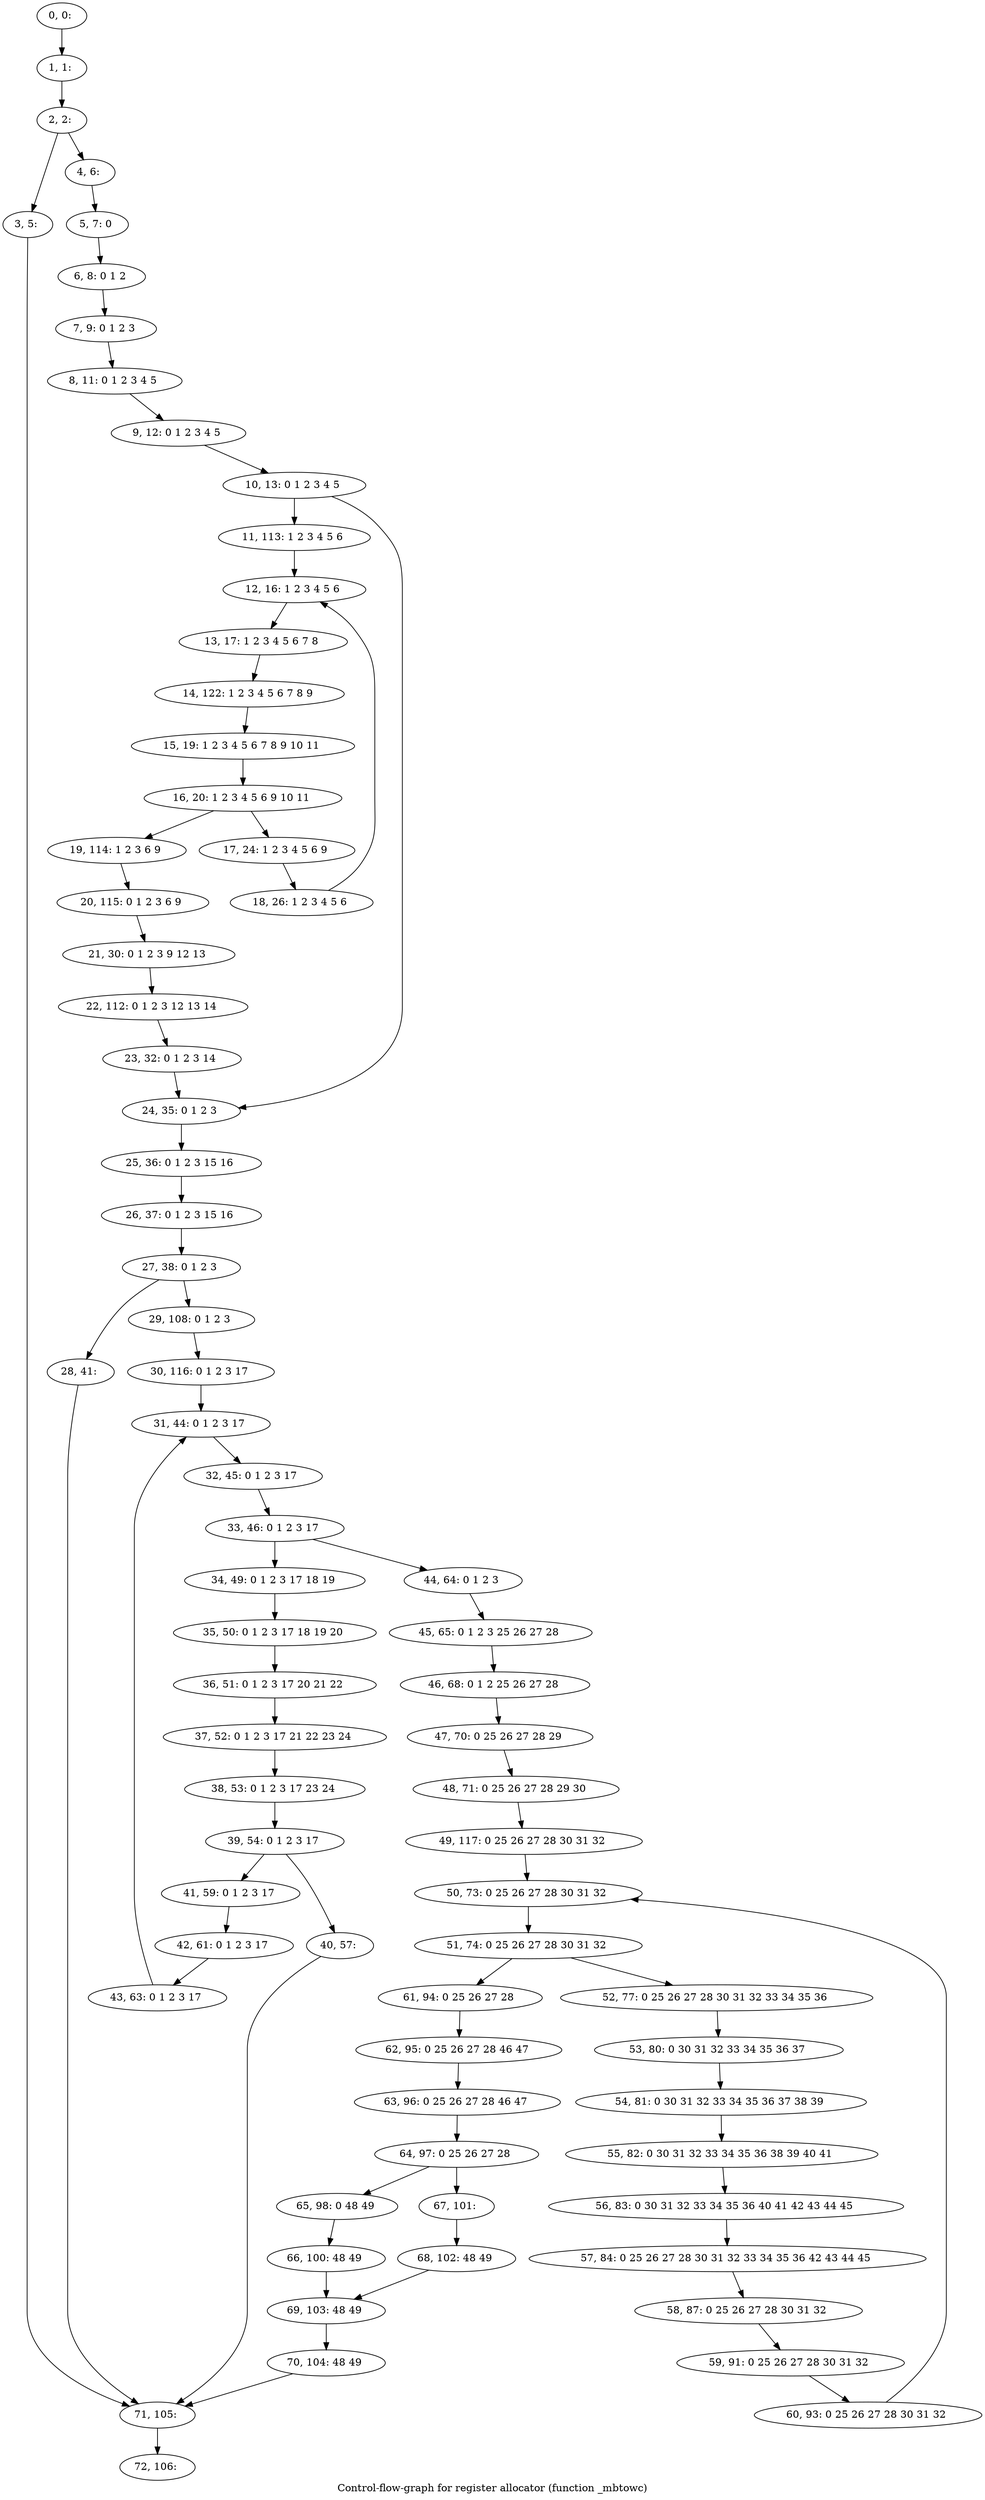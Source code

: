 digraph G {
graph [label="Control-flow-graph for register allocator (function _mbtowc)"]
0[label="0, 0: "];
1[label="1, 1: "];
2[label="2, 2: "];
3[label="3, 5: "];
4[label="4, 6: "];
5[label="5, 7: 0 "];
6[label="6, 8: 0 1 2 "];
7[label="7, 9: 0 1 2 3 "];
8[label="8, 11: 0 1 2 3 4 5 "];
9[label="9, 12: 0 1 2 3 4 5 "];
10[label="10, 13: 0 1 2 3 4 5 "];
11[label="11, 113: 1 2 3 4 5 6 "];
12[label="12, 16: 1 2 3 4 5 6 "];
13[label="13, 17: 1 2 3 4 5 6 7 8 "];
14[label="14, 122: 1 2 3 4 5 6 7 8 9 "];
15[label="15, 19: 1 2 3 4 5 6 7 8 9 10 11 "];
16[label="16, 20: 1 2 3 4 5 6 9 10 11 "];
17[label="17, 24: 1 2 3 4 5 6 9 "];
18[label="18, 26: 1 2 3 4 5 6 "];
19[label="19, 114: 1 2 3 6 9 "];
20[label="20, 115: 0 1 2 3 6 9 "];
21[label="21, 30: 0 1 2 3 9 12 13 "];
22[label="22, 112: 0 1 2 3 12 13 14 "];
23[label="23, 32: 0 1 2 3 14 "];
24[label="24, 35: 0 1 2 3 "];
25[label="25, 36: 0 1 2 3 15 16 "];
26[label="26, 37: 0 1 2 3 15 16 "];
27[label="27, 38: 0 1 2 3 "];
28[label="28, 41: "];
29[label="29, 108: 0 1 2 3 "];
30[label="30, 116: 0 1 2 3 17 "];
31[label="31, 44: 0 1 2 3 17 "];
32[label="32, 45: 0 1 2 3 17 "];
33[label="33, 46: 0 1 2 3 17 "];
34[label="34, 49: 0 1 2 3 17 18 19 "];
35[label="35, 50: 0 1 2 3 17 18 19 20 "];
36[label="36, 51: 0 1 2 3 17 20 21 22 "];
37[label="37, 52: 0 1 2 3 17 21 22 23 24 "];
38[label="38, 53: 0 1 2 3 17 23 24 "];
39[label="39, 54: 0 1 2 3 17 "];
40[label="40, 57: "];
41[label="41, 59: 0 1 2 3 17 "];
42[label="42, 61: 0 1 2 3 17 "];
43[label="43, 63: 0 1 2 3 17 "];
44[label="44, 64: 0 1 2 3 "];
45[label="45, 65: 0 1 2 3 25 26 27 28 "];
46[label="46, 68: 0 1 2 25 26 27 28 "];
47[label="47, 70: 0 25 26 27 28 29 "];
48[label="48, 71: 0 25 26 27 28 29 30 "];
49[label="49, 117: 0 25 26 27 28 30 31 32 "];
50[label="50, 73: 0 25 26 27 28 30 31 32 "];
51[label="51, 74: 0 25 26 27 28 30 31 32 "];
52[label="52, 77: 0 25 26 27 28 30 31 32 33 34 35 36 "];
53[label="53, 80: 0 30 31 32 33 34 35 36 37 "];
54[label="54, 81: 0 30 31 32 33 34 35 36 37 38 39 "];
55[label="55, 82: 0 30 31 32 33 34 35 36 38 39 40 41 "];
56[label="56, 83: 0 30 31 32 33 34 35 36 40 41 42 43 44 45 "];
57[label="57, 84: 0 25 26 27 28 30 31 32 33 34 35 36 42 43 44 45 "];
58[label="58, 87: 0 25 26 27 28 30 31 32 "];
59[label="59, 91: 0 25 26 27 28 30 31 32 "];
60[label="60, 93: 0 25 26 27 28 30 31 32 "];
61[label="61, 94: 0 25 26 27 28 "];
62[label="62, 95: 0 25 26 27 28 46 47 "];
63[label="63, 96: 0 25 26 27 28 46 47 "];
64[label="64, 97: 0 25 26 27 28 "];
65[label="65, 98: 0 48 49 "];
66[label="66, 100: 48 49 "];
67[label="67, 101: "];
68[label="68, 102: 48 49 "];
69[label="69, 103: 48 49 "];
70[label="70, 104: 48 49 "];
71[label="71, 105: "];
72[label="72, 106: "];
0->1 ;
1->2 ;
2->3 ;
2->4 ;
3->71 ;
4->5 ;
5->6 ;
6->7 ;
7->8 ;
8->9 ;
9->10 ;
10->11 ;
10->24 ;
11->12 ;
12->13 ;
13->14 ;
14->15 ;
15->16 ;
16->17 ;
16->19 ;
17->18 ;
18->12 ;
19->20 ;
20->21 ;
21->22 ;
22->23 ;
23->24 ;
24->25 ;
25->26 ;
26->27 ;
27->28 ;
27->29 ;
28->71 ;
29->30 ;
30->31 ;
31->32 ;
32->33 ;
33->34 ;
33->44 ;
34->35 ;
35->36 ;
36->37 ;
37->38 ;
38->39 ;
39->40 ;
39->41 ;
40->71 ;
41->42 ;
42->43 ;
43->31 ;
44->45 ;
45->46 ;
46->47 ;
47->48 ;
48->49 ;
49->50 ;
50->51 ;
51->52 ;
51->61 ;
52->53 ;
53->54 ;
54->55 ;
55->56 ;
56->57 ;
57->58 ;
58->59 ;
59->60 ;
60->50 ;
61->62 ;
62->63 ;
63->64 ;
64->65 ;
64->67 ;
65->66 ;
66->69 ;
67->68 ;
68->69 ;
69->70 ;
70->71 ;
71->72 ;
}
